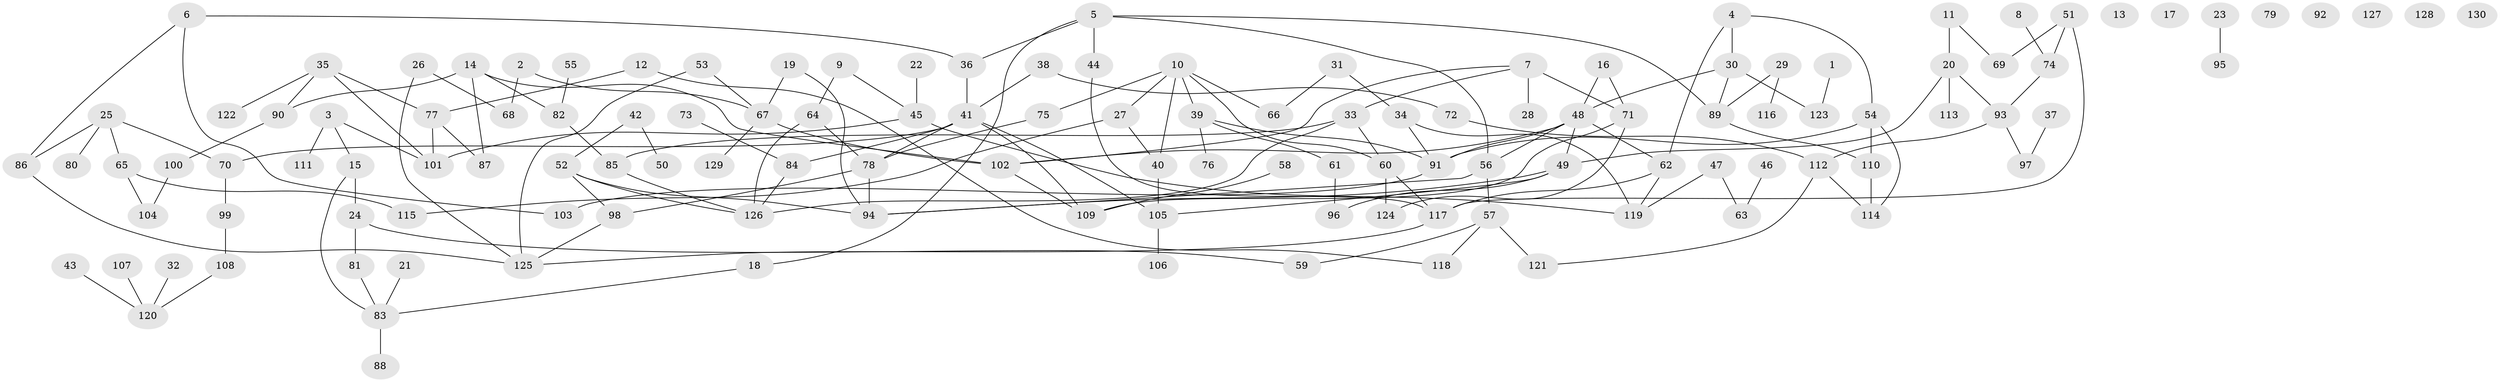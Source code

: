 // coarse degree distribution, {1: 0.1956521739130435, 2: 0.2391304347826087, 4: 0.13043478260869565, 5: 0.08695652173913043, 3: 0.16304347826086957, 6: 0.03260869565217391, 0: 0.08695652173913043, 7: 0.03260869565217391, 8: 0.03260869565217391}
// Generated by graph-tools (version 1.1) at 2025/23/03/03/25 07:23:25]
// undirected, 130 vertices, 170 edges
graph export_dot {
graph [start="1"]
  node [color=gray90,style=filled];
  1;
  2;
  3;
  4;
  5;
  6;
  7;
  8;
  9;
  10;
  11;
  12;
  13;
  14;
  15;
  16;
  17;
  18;
  19;
  20;
  21;
  22;
  23;
  24;
  25;
  26;
  27;
  28;
  29;
  30;
  31;
  32;
  33;
  34;
  35;
  36;
  37;
  38;
  39;
  40;
  41;
  42;
  43;
  44;
  45;
  46;
  47;
  48;
  49;
  50;
  51;
  52;
  53;
  54;
  55;
  56;
  57;
  58;
  59;
  60;
  61;
  62;
  63;
  64;
  65;
  66;
  67;
  68;
  69;
  70;
  71;
  72;
  73;
  74;
  75;
  76;
  77;
  78;
  79;
  80;
  81;
  82;
  83;
  84;
  85;
  86;
  87;
  88;
  89;
  90;
  91;
  92;
  93;
  94;
  95;
  96;
  97;
  98;
  99;
  100;
  101;
  102;
  103;
  104;
  105;
  106;
  107;
  108;
  109;
  110;
  111;
  112;
  113;
  114;
  115;
  116;
  117;
  118;
  119;
  120;
  121;
  122;
  123;
  124;
  125;
  126;
  127;
  128;
  129;
  130;
  1 -- 123;
  2 -- 67;
  2 -- 68;
  3 -- 15;
  3 -- 101;
  3 -- 111;
  4 -- 30;
  4 -- 54;
  4 -- 62;
  5 -- 18;
  5 -- 36;
  5 -- 44;
  5 -- 56;
  5 -- 89;
  6 -- 36;
  6 -- 86;
  6 -- 103;
  7 -- 28;
  7 -- 33;
  7 -- 71;
  7 -- 102;
  8 -- 74;
  9 -- 45;
  9 -- 64;
  10 -- 27;
  10 -- 39;
  10 -- 40;
  10 -- 60;
  10 -- 66;
  10 -- 75;
  11 -- 20;
  11 -- 69;
  12 -- 77;
  12 -- 118;
  14 -- 82;
  14 -- 87;
  14 -- 90;
  14 -- 102;
  15 -- 24;
  15 -- 83;
  16 -- 48;
  16 -- 71;
  18 -- 83;
  19 -- 67;
  19 -- 94;
  20 -- 49;
  20 -- 93;
  20 -- 113;
  21 -- 83;
  22 -- 45;
  23 -- 95;
  24 -- 59;
  24 -- 81;
  25 -- 65;
  25 -- 70;
  25 -- 80;
  25 -- 86;
  26 -- 68;
  26 -- 125;
  27 -- 40;
  27 -- 115;
  29 -- 89;
  29 -- 116;
  30 -- 48;
  30 -- 89;
  30 -- 123;
  31 -- 34;
  31 -- 66;
  32 -- 120;
  33 -- 60;
  33 -- 85;
  33 -- 126;
  34 -- 91;
  34 -- 119;
  35 -- 77;
  35 -- 90;
  35 -- 101;
  35 -- 122;
  36 -- 41;
  37 -- 97;
  38 -- 41;
  38 -- 72;
  39 -- 61;
  39 -- 76;
  39 -- 91;
  40 -- 105;
  41 -- 70;
  41 -- 78;
  41 -- 84;
  41 -- 105;
  41 -- 109;
  42 -- 50;
  42 -- 52;
  43 -- 120;
  44 -- 117;
  45 -- 101;
  45 -- 119;
  46 -- 63;
  47 -- 63;
  47 -- 119;
  48 -- 49;
  48 -- 56;
  48 -- 62;
  48 -- 91;
  48 -- 102;
  49 -- 94;
  49 -- 96;
  49 -- 105;
  51 -- 69;
  51 -- 74;
  51 -- 117;
  52 -- 94;
  52 -- 98;
  52 -- 126;
  53 -- 67;
  53 -- 125;
  54 -- 91;
  54 -- 110;
  54 -- 114;
  55 -- 82;
  56 -- 57;
  56 -- 94;
  57 -- 59;
  57 -- 118;
  57 -- 121;
  58 -- 109;
  60 -- 117;
  60 -- 124;
  61 -- 96;
  62 -- 117;
  62 -- 119;
  64 -- 78;
  64 -- 126;
  65 -- 104;
  65 -- 115;
  67 -- 102;
  67 -- 129;
  70 -- 99;
  71 -- 109;
  71 -- 124;
  72 -- 112;
  73 -- 84;
  74 -- 93;
  75 -- 78;
  77 -- 87;
  77 -- 101;
  78 -- 94;
  78 -- 98;
  81 -- 83;
  82 -- 85;
  83 -- 88;
  84 -- 126;
  85 -- 126;
  86 -- 125;
  89 -- 110;
  90 -- 100;
  91 -- 103;
  93 -- 97;
  93 -- 112;
  98 -- 125;
  99 -- 108;
  100 -- 104;
  102 -- 109;
  105 -- 106;
  107 -- 120;
  108 -- 120;
  110 -- 114;
  112 -- 114;
  112 -- 121;
  117 -- 125;
}
